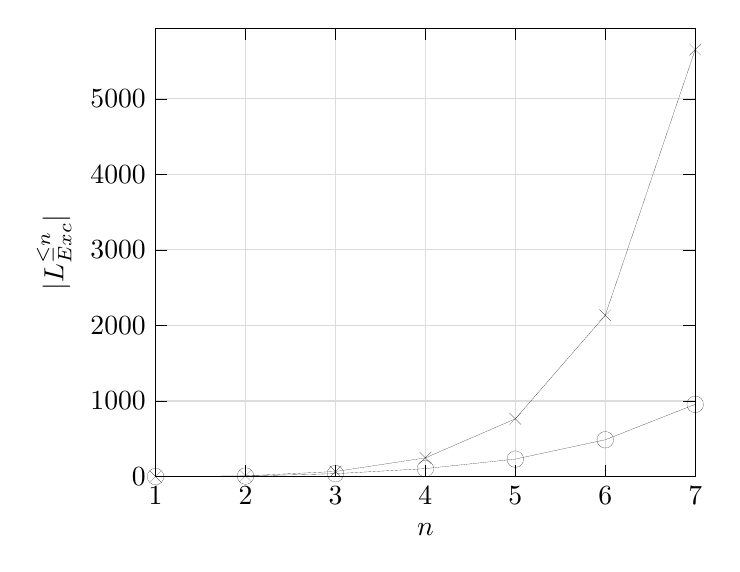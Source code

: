 % This file was created by matplotlib2tikz v0.7.4.
\begin{tikzpicture}

\begin{axis}[
tick pos=both,
x grid style={white!86.275!black},
xlabel={\(\displaystyle n\)},
xmajorgrids,
xmin=1, xmax=7,
xminorgrids,
xtick style={color=black},
xtick={1,2,3,4,5,6,7},
xticklabels={\(\displaystyle 1\),\(\displaystyle 2\),\(\displaystyle 3\),\(\displaystyle 4\),\(\displaystyle 5\),\(\displaystyle 6\),\(\displaystyle 7\)},
y grid style={white!86.275!black},
ylabel={\(\displaystyle |L_{Exc}^{\leq n}|\)},
ymajorgrids,
ymin=0, ymax=5934.6,
yminorgrids,
ytick style={color=black},
ytick={0,1000,2000,3000,4000,5000,6000},
yticklabels={\(\displaystyle 0\),\(\displaystyle 1000\),\(\displaystyle 2000\),\(\displaystyle 3000\),\(\displaystyle 4000\),\(\displaystyle 5000\),\(\displaystyle 6000\)}
]
\addplot [line width=0.04pt, black, mark=*, mark size=3, mark options={solid,fill opacity=0}]
table {%
1 0
2 7
3 38
4 105
5 231
6 487
7 956
};
\addplot [line width=0.04pt, black, mark=x, mark size=3, mark options={solid}]
table {%
1 0
2 9
3 67
4 247
5 764
6 2134
7 5652
};
\end{axis}

\end{tikzpicture}